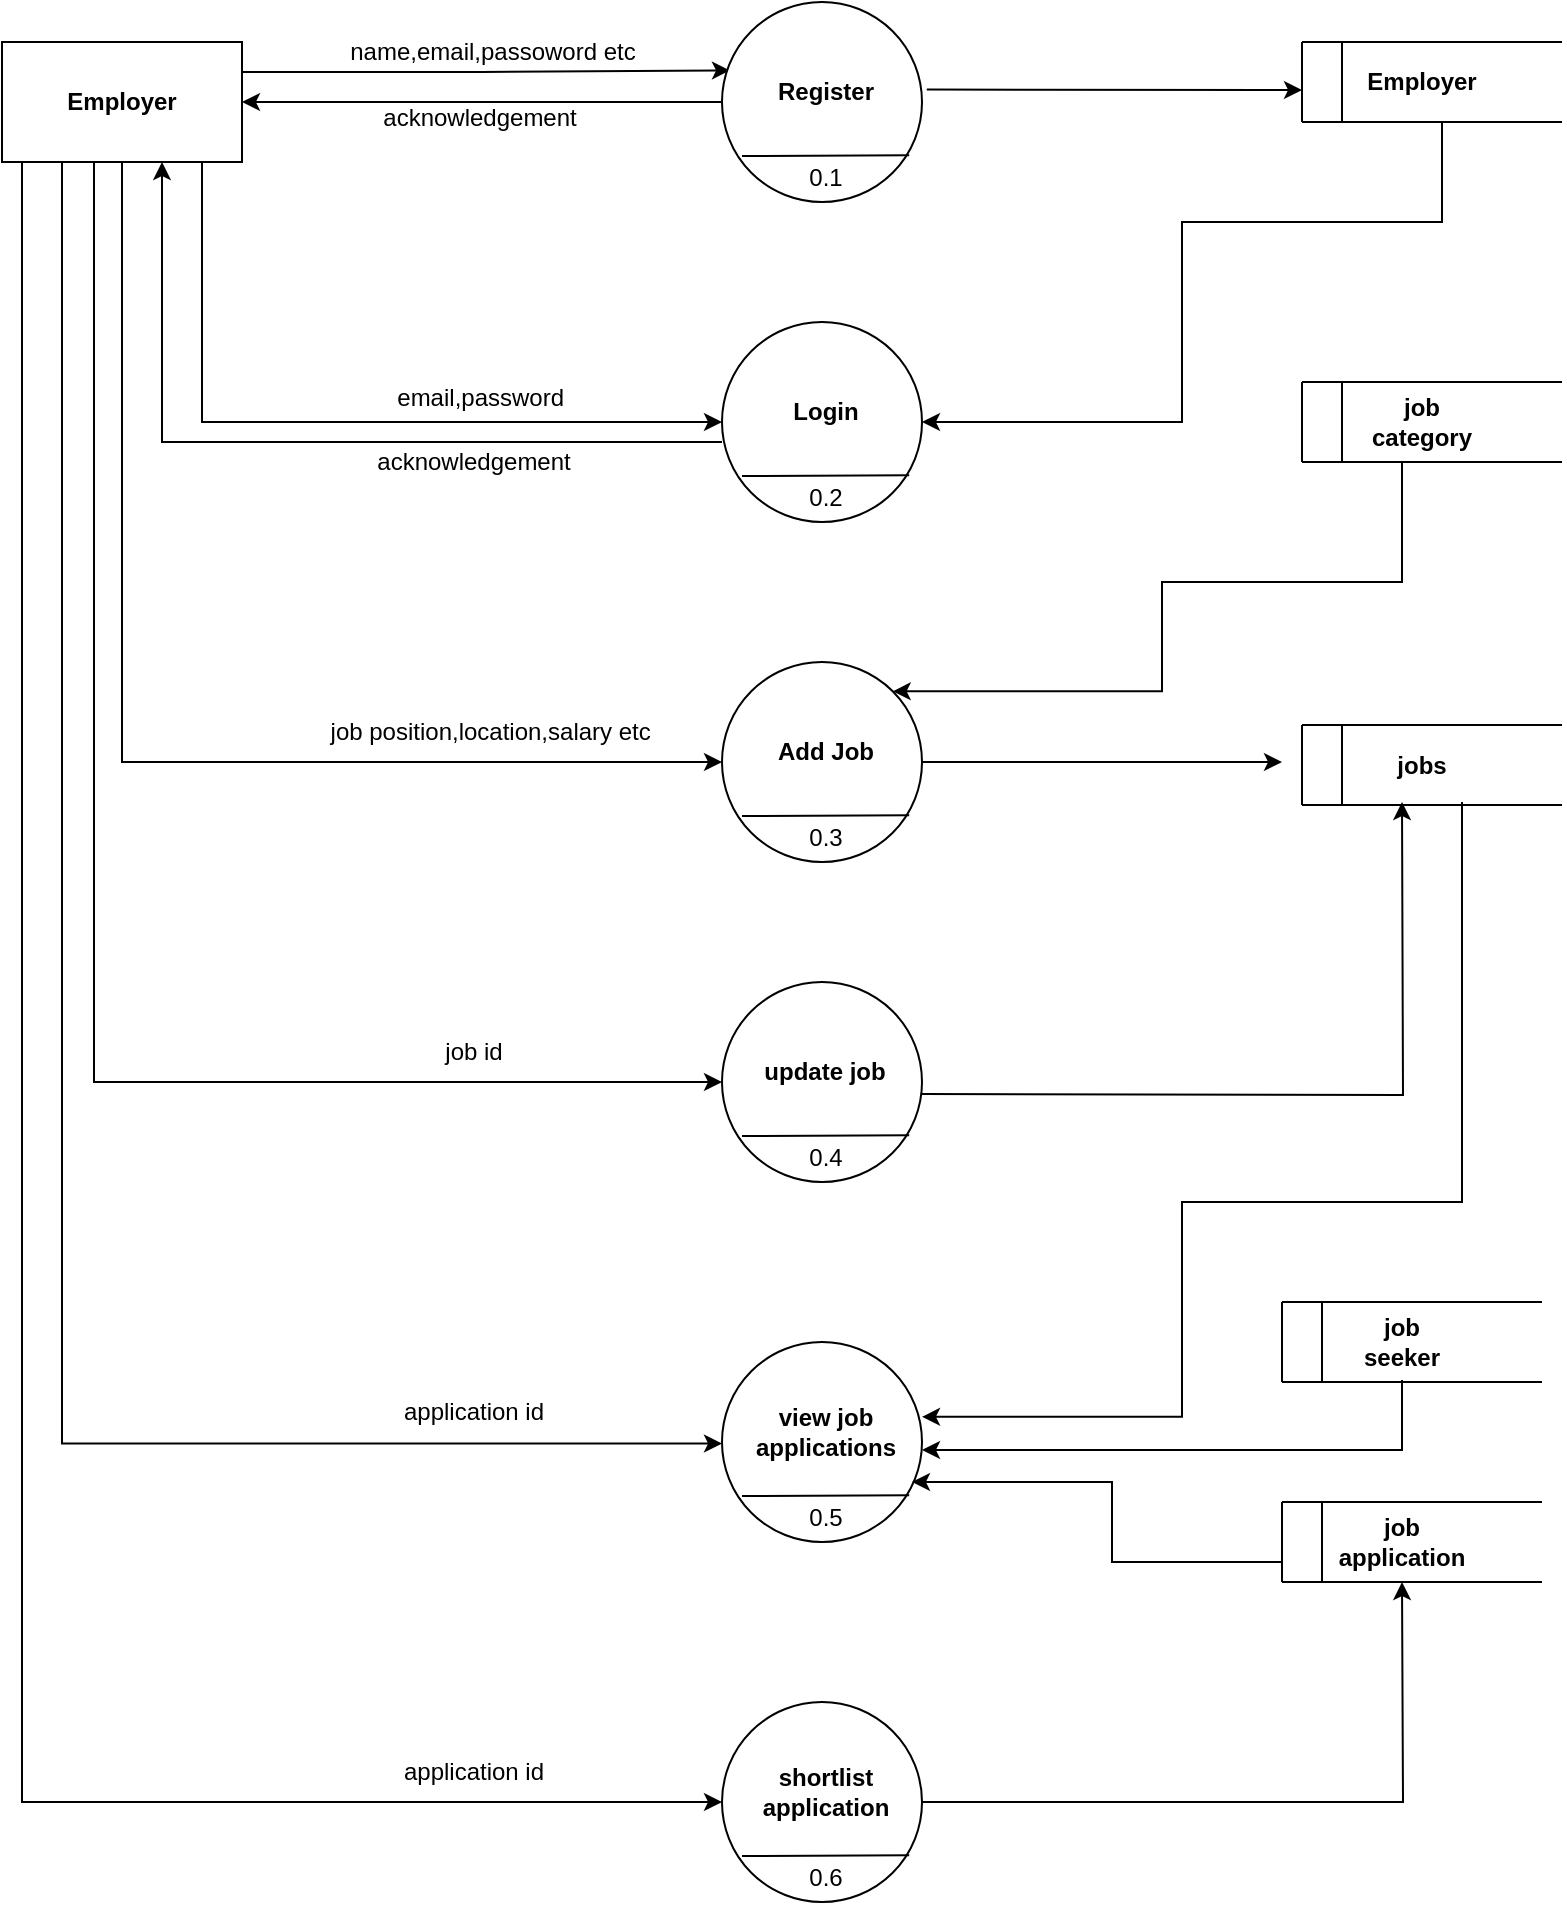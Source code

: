 <mxfile version="19.0.3" type="device"><diagram id="TOkJY3j2TRQBVx4fKm12" name="Page-1"><mxGraphModel dx="1550" dy="769" grid="1" gridSize="10" guides="1" tooltips="1" connect="1" arrows="1" fold="1" page="1" pageScale="1" pageWidth="850" pageHeight="1100" math="0" shadow="0"><root><mxCell id="0"/><mxCell id="1" parent="0"/><mxCell id="_CBgfRys0AloeU_Ydikx-16" style="edgeStyle=orthogonalEdgeStyle;rounded=0;orthogonalLoop=1;jettySize=auto;html=1;exitX=0;exitY=0.5;exitDx=0;exitDy=0;entryX=1;entryY=0.5;entryDx=0;entryDy=0;" parent="1" source="_CBgfRys0AloeU_Ydikx-1" target="_CBgfRys0AloeU_Ydikx-5" edge="1"><mxGeometry relative="1" as="geometry"/></mxCell><mxCell id="_CBgfRys0AloeU_Ydikx-14" style="edgeStyle=orthogonalEdgeStyle;rounded=0;orthogonalLoop=1;jettySize=auto;html=1;exitX=1;exitY=0.25;exitDx=0;exitDy=0;entryX=0.04;entryY=0.342;entryDx=0;entryDy=0;entryPerimeter=0;" parent="1" source="_CBgfRys0AloeU_Ydikx-5" target="_CBgfRys0AloeU_Ydikx-1" edge="1"><mxGeometry relative="1" as="geometry"/></mxCell><mxCell id="_CBgfRys0AloeU_Ydikx-34" style="edgeStyle=orthogonalEdgeStyle;rounded=0;orthogonalLoop=1;jettySize=auto;html=1;exitX=0.5;exitY=1;exitDx=0;exitDy=0;" parent="1" source="_CBgfRys0AloeU_Ydikx-5" edge="1"><mxGeometry relative="1" as="geometry"><mxPoint x="390" y="270" as="targetPoint"/><Array as="points"><mxPoint x="130" y="140"/><mxPoint x="130" y="270"/></Array></mxGeometry></mxCell><mxCell id="_CBgfRys0AloeU_Ydikx-48" style="edgeStyle=orthogonalEdgeStyle;rounded=0;orthogonalLoop=1;jettySize=auto;html=1;" parent="1" source="_CBgfRys0AloeU_Ydikx-5" edge="1"><mxGeometry relative="1" as="geometry"><mxPoint x="390" y="440" as="targetPoint"/><Array as="points"><mxPoint x="90" y="440"/></Array></mxGeometry></mxCell><mxCell id="_CBgfRys0AloeU_Ydikx-66" style="edgeStyle=orthogonalEdgeStyle;rounded=0;orthogonalLoop=1;jettySize=auto;html=1;exitX=0.5;exitY=1;exitDx=0;exitDy=0;entryX=0;entryY=0.5;entryDx=0;entryDy=0;" parent="1" edge="1" target="_CBgfRys0AloeU_Ydikx-74"><mxGeometry relative="1" as="geometry"><mxPoint x="86" y="140" as="sourcePoint"/><mxPoint x="386" y="600" as="targetPoint"/><Array as="points"><mxPoint x="76" y="140"/><mxPoint x="76" y="600"/></Array></mxGeometry></mxCell><mxCell id="_CBgfRys0AloeU_Ydikx-67" style="edgeStyle=orthogonalEdgeStyle;rounded=0;orthogonalLoop=1;jettySize=auto;html=1;exitX=0.25;exitY=1;exitDx=0;exitDy=0;" parent="1" source="_CBgfRys0AloeU_Ydikx-5" edge="1"><mxGeometry relative="1" as="geometry"><mxPoint x="390" y="960" as="targetPoint"/><Array as="points"><mxPoint x="40" y="140"/><mxPoint x="40" y="960"/></Array></mxGeometry></mxCell><mxCell id="_CBgfRys0AloeU_Ydikx-78" style="edgeStyle=orthogonalEdgeStyle;rounded=0;orthogonalLoop=1;jettySize=auto;html=1;exitX=0.25;exitY=1;exitDx=0;exitDy=0;" parent="1" source="_CBgfRys0AloeU_Ydikx-5" edge="1"><mxGeometry relative="1" as="geometry"><mxPoint x="390" y="780.8" as="targetPoint"/><Array as="points"><mxPoint x="60" y="781"/></Array></mxGeometry></mxCell><mxCell id="_CBgfRys0AloeU_Ydikx-5" value="&lt;b&gt;Employer&lt;/b&gt;" style="rounded=0;whiteSpace=wrap;html=1;" parent="1" vertex="1"><mxGeometry x="30" y="80" width="120" height="60" as="geometry"/></mxCell><mxCell id="_CBgfRys0AloeU_Ydikx-11" value="" style="group" parent="1" vertex="1" connectable="0"><mxGeometry x="680" y="80" width="130" height="40" as="geometry"/></mxCell><mxCell id="_CBgfRys0AloeU_Ydikx-6" value="" style="endArrow=none;html=1;rounded=0;" parent="_CBgfRys0AloeU_Ydikx-11" edge="1"><mxGeometry width="50" height="50" relative="1" as="geometry"><mxPoint as="sourcePoint"/><mxPoint x="130" as="targetPoint"/></mxGeometry></mxCell><mxCell id="_CBgfRys0AloeU_Ydikx-7" value="" style="endArrow=none;html=1;rounded=0;" parent="_CBgfRys0AloeU_Ydikx-11" edge="1"><mxGeometry width="50" height="50" relative="1" as="geometry"><mxPoint x="130" y="40" as="sourcePoint"/><mxPoint y="40" as="targetPoint"/></mxGeometry></mxCell><mxCell id="_CBgfRys0AloeU_Ydikx-8" value="" style="endArrow=none;html=1;rounded=0;" parent="_CBgfRys0AloeU_Ydikx-11" edge="1"><mxGeometry width="50" height="50" relative="1" as="geometry"><mxPoint y="40" as="sourcePoint"/><mxPoint as="targetPoint"/></mxGeometry></mxCell><mxCell id="_CBgfRys0AloeU_Ydikx-9" value="" style="endArrow=none;html=1;rounded=0;" parent="_CBgfRys0AloeU_Ydikx-11" edge="1"><mxGeometry width="50" height="50" relative="1" as="geometry"><mxPoint x="20" y="40" as="sourcePoint"/><mxPoint x="20" as="targetPoint"/></mxGeometry></mxCell><mxCell id="_CBgfRys0AloeU_Ydikx-10" value="&lt;b&gt;Employer&lt;/b&gt;" style="text;html=1;strokeColor=none;fillColor=none;align=center;verticalAlign=middle;whiteSpace=wrap;rounded=0;" parent="_CBgfRys0AloeU_Ydikx-11" vertex="1"><mxGeometry x="30" y="5" width="60" height="30" as="geometry"/></mxCell><mxCell id="_CBgfRys0AloeU_Ydikx-15" value="name,email,passoword etc" style="text;html=1;strokeColor=none;fillColor=none;align=center;verticalAlign=middle;whiteSpace=wrap;rounded=0;" parent="1" vertex="1"><mxGeometry x="180" y="70" width="191" height="30" as="geometry"/></mxCell><mxCell id="_CBgfRys0AloeU_Ydikx-17" value="acknowledgement" style="text;html=1;strokeColor=none;fillColor=none;align=center;verticalAlign=middle;whiteSpace=wrap;rounded=0;" parent="1" vertex="1"><mxGeometry x="236" y="103" width="66" height="30" as="geometry"/></mxCell><mxCell id="_CBgfRys0AloeU_Ydikx-21" value="" style="group" parent="1" vertex="1" connectable="0"><mxGeometry x="390" y="60" width="100" height="103" as="geometry"/></mxCell><mxCell id="_CBgfRys0AloeU_Ydikx-1" value="" style="ellipse;whiteSpace=wrap;html=1;aspect=fixed;" parent="_CBgfRys0AloeU_Ydikx-21" vertex="1"><mxGeometry width="100" height="100" as="geometry"/></mxCell><mxCell id="_CBgfRys0AloeU_Ydikx-3" value="" style="endArrow=none;html=1;rounded=0;entryX=0.936;entryY=0.766;entryDx=0;entryDy=0;entryPerimeter=0;" parent="_CBgfRys0AloeU_Ydikx-21" target="_CBgfRys0AloeU_Ydikx-1" edge="1"><mxGeometry width="50" height="50" relative="1" as="geometry"><mxPoint x="10" y="77" as="sourcePoint"/><mxPoint y="130" as="targetPoint"/></mxGeometry></mxCell><mxCell id="_CBgfRys0AloeU_Ydikx-4" value="0.1" style="text;html=1;strokeColor=none;fillColor=none;align=center;verticalAlign=middle;whiteSpace=wrap;rounded=0;" parent="_CBgfRys0AloeU_Ydikx-21" vertex="1"><mxGeometry x="22" y="73" width="60" height="30" as="geometry"/></mxCell><mxCell id="_CBgfRys0AloeU_Ydikx-19" value="&lt;b&gt;Register&lt;/b&gt;" style="text;html=1;strokeColor=none;fillColor=none;align=center;verticalAlign=middle;whiteSpace=wrap;rounded=0;" parent="_CBgfRys0AloeU_Ydikx-21" vertex="1"><mxGeometry x="22" y="30" width="60" height="30" as="geometry"/></mxCell><mxCell id="_CBgfRys0AloeU_Ydikx-18" value="" style="endArrow=classic;html=1;rounded=0;entryX=1.024;entryY=0.438;entryDx=0;entryDy=0;entryPerimeter=0;exitX=1.024;exitY=0.438;exitDx=0;exitDy=0;exitPerimeter=0;" parent="_CBgfRys0AloeU_Ydikx-21" source="_CBgfRys0AloeU_Ydikx-1" edge="1"><mxGeometry width="50" height="50" relative="1" as="geometry"><mxPoint x="240" y="240" as="sourcePoint"/><mxPoint x="290" y="44" as="targetPoint"/></mxGeometry></mxCell><mxCell id="_CBgfRys0AloeU_Ydikx-22" value="" style="group" parent="1" vertex="1" connectable="0"><mxGeometry x="390" y="220" width="100" height="103" as="geometry"/></mxCell><mxCell id="_CBgfRys0AloeU_Ydikx-23" value="" style="ellipse;whiteSpace=wrap;html=1;aspect=fixed;" parent="_CBgfRys0AloeU_Ydikx-22" vertex="1"><mxGeometry width="100" height="100" as="geometry"/></mxCell><mxCell id="_CBgfRys0AloeU_Ydikx-24" value="" style="endArrow=none;html=1;rounded=0;entryX=0.936;entryY=0.766;entryDx=0;entryDy=0;entryPerimeter=0;" parent="_CBgfRys0AloeU_Ydikx-22" target="_CBgfRys0AloeU_Ydikx-23" edge="1"><mxGeometry width="50" height="50" relative="1" as="geometry"><mxPoint x="10" y="77" as="sourcePoint"/><mxPoint y="130" as="targetPoint"/></mxGeometry></mxCell><mxCell id="_CBgfRys0AloeU_Ydikx-25" value="0.2&lt;br&gt;" style="text;html=1;strokeColor=none;fillColor=none;align=center;verticalAlign=middle;whiteSpace=wrap;rounded=0;" parent="_CBgfRys0AloeU_Ydikx-22" vertex="1"><mxGeometry x="22" y="73" width="60" height="30" as="geometry"/></mxCell><mxCell id="_CBgfRys0AloeU_Ydikx-26" value="&lt;b&gt;Login&lt;/b&gt;" style="text;html=1;strokeColor=none;fillColor=none;align=center;verticalAlign=middle;whiteSpace=wrap;rounded=0;" parent="_CBgfRys0AloeU_Ydikx-22" vertex="1"><mxGeometry x="22" y="30" width="60" height="30" as="geometry"/></mxCell><mxCell id="_CBgfRys0AloeU_Ydikx-27" value="" style="group" parent="1" vertex="1" connectable="0"><mxGeometry x="680" y="250" width="130" height="40" as="geometry"/></mxCell><mxCell id="_CBgfRys0AloeU_Ydikx-28" value="" style="endArrow=none;html=1;rounded=0;" parent="_CBgfRys0AloeU_Ydikx-27" edge="1"><mxGeometry width="50" height="50" relative="1" as="geometry"><mxPoint as="sourcePoint"/><mxPoint x="130" as="targetPoint"/></mxGeometry></mxCell><mxCell id="_CBgfRys0AloeU_Ydikx-29" value="" style="endArrow=none;html=1;rounded=0;" parent="_CBgfRys0AloeU_Ydikx-27" edge="1"><mxGeometry width="50" height="50" relative="1" as="geometry"><mxPoint x="130" y="40" as="sourcePoint"/><mxPoint y="40" as="targetPoint"/></mxGeometry></mxCell><mxCell id="_CBgfRys0AloeU_Ydikx-30" value="" style="endArrow=none;html=1;rounded=0;" parent="_CBgfRys0AloeU_Ydikx-27" edge="1"><mxGeometry width="50" height="50" relative="1" as="geometry"><mxPoint y="40" as="sourcePoint"/><mxPoint as="targetPoint"/></mxGeometry></mxCell><mxCell id="_CBgfRys0AloeU_Ydikx-31" value="" style="endArrow=none;html=1;rounded=0;" parent="_CBgfRys0AloeU_Ydikx-27" edge="1"><mxGeometry width="50" height="50" relative="1" as="geometry"><mxPoint x="20" y="40" as="sourcePoint"/><mxPoint x="20" as="targetPoint"/></mxGeometry></mxCell><mxCell id="_CBgfRys0AloeU_Ydikx-32" value="&lt;b&gt;job category&lt;/b&gt;" style="text;html=1;strokeColor=none;fillColor=none;align=center;verticalAlign=middle;whiteSpace=wrap;rounded=0;" parent="_CBgfRys0AloeU_Ydikx-27" vertex="1"><mxGeometry x="30" y="5" width="60" height="30" as="geometry"/></mxCell><mxCell id="_CBgfRys0AloeU_Ydikx-33" style="edgeStyle=orthogonalEdgeStyle;rounded=0;orthogonalLoop=1;jettySize=auto;html=1;entryX=1;entryY=0.5;entryDx=0;entryDy=0;" parent="1" target="_CBgfRys0AloeU_Ydikx-23" edge="1"><mxGeometry relative="1" as="geometry"><mxPoint x="750" y="120" as="sourcePoint"/><Array as="points"><mxPoint x="750" y="170"/><mxPoint x="620" y="170"/><mxPoint x="620" y="270"/></Array></mxGeometry></mxCell><mxCell id="_CBgfRys0AloeU_Ydikx-36" value="" style="group" parent="1" vertex="1" connectable="0"><mxGeometry x="390" y="390" width="100" height="103" as="geometry"/></mxCell><mxCell id="_CBgfRys0AloeU_Ydikx-37" value="" style="ellipse;whiteSpace=wrap;html=1;aspect=fixed;" parent="_CBgfRys0AloeU_Ydikx-36" vertex="1"><mxGeometry width="100" height="100" as="geometry"/></mxCell><mxCell id="_CBgfRys0AloeU_Ydikx-38" value="" style="endArrow=none;html=1;rounded=0;entryX=0.936;entryY=0.766;entryDx=0;entryDy=0;entryPerimeter=0;" parent="_CBgfRys0AloeU_Ydikx-36" target="_CBgfRys0AloeU_Ydikx-37" edge="1"><mxGeometry width="50" height="50" relative="1" as="geometry"><mxPoint x="10" y="77" as="sourcePoint"/><mxPoint y="130" as="targetPoint"/></mxGeometry></mxCell><mxCell id="_CBgfRys0AloeU_Ydikx-39" value="0.3&lt;br&gt;" style="text;html=1;strokeColor=none;fillColor=none;align=center;verticalAlign=middle;whiteSpace=wrap;rounded=0;" parent="_CBgfRys0AloeU_Ydikx-36" vertex="1"><mxGeometry x="22" y="73" width="60" height="30" as="geometry"/></mxCell><mxCell id="_CBgfRys0AloeU_Ydikx-40" value="&lt;b&gt;Add Job&lt;/b&gt;" style="text;html=1;strokeColor=none;fillColor=none;align=center;verticalAlign=middle;whiteSpace=wrap;rounded=0;" parent="_CBgfRys0AloeU_Ydikx-36" vertex="1"><mxGeometry x="22" y="30" width="60" height="30" as="geometry"/></mxCell><mxCell id="_CBgfRys0AloeU_Ydikx-41" value="" style="group" parent="1" vertex="1" connectable="0"><mxGeometry x="670" y="710" width="130" height="40" as="geometry"/></mxCell><mxCell id="_CBgfRys0AloeU_Ydikx-42" value="" style="endArrow=none;html=1;rounded=0;" parent="_CBgfRys0AloeU_Ydikx-41" edge="1"><mxGeometry width="50" height="50" relative="1" as="geometry"><mxPoint as="sourcePoint"/><mxPoint x="130" as="targetPoint"/></mxGeometry></mxCell><mxCell id="_CBgfRys0AloeU_Ydikx-43" value="" style="endArrow=none;html=1;rounded=0;" parent="_CBgfRys0AloeU_Ydikx-41" edge="1"><mxGeometry width="50" height="50" relative="1" as="geometry"><mxPoint x="130" y="40" as="sourcePoint"/><mxPoint y="40" as="targetPoint"/></mxGeometry></mxCell><mxCell id="_CBgfRys0AloeU_Ydikx-44" value="" style="endArrow=none;html=1;rounded=0;" parent="_CBgfRys0AloeU_Ydikx-41" edge="1"><mxGeometry width="50" height="50" relative="1" as="geometry"><mxPoint y="40" as="sourcePoint"/><mxPoint as="targetPoint"/></mxGeometry></mxCell><mxCell id="_CBgfRys0AloeU_Ydikx-45" value="" style="endArrow=none;html=1;rounded=0;" parent="_CBgfRys0AloeU_Ydikx-41" edge="1"><mxGeometry width="50" height="50" relative="1" as="geometry"><mxPoint x="20" y="40" as="sourcePoint"/><mxPoint x="20" as="targetPoint"/></mxGeometry></mxCell><mxCell id="_CBgfRys0AloeU_Ydikx-46" value="&lt;b&gt;job seeker&lt;/b&gt;" style="text;html=1;strokeColor=none;fillColor=none;align=center;verticalAlign=middle;whiteSpace=wrap;rounded=0;" parent="_CBgfRys0AloeU_Ydikx-41" vertex="1"><mxGeometry x="30" y="5" width="60" height="30" as="geometry"/></mxCell><mxCell id="_CBgfRys0AloeU_Ydikx-47" style="edgeStyle=orthogonalEdgeStyle;rounded=0;orthogonalLoop=1;jettySize=auto;html=1;" parent="1" source="_CBgfRys0AloeU_Ydikx-37" edge="1"><mxGeometry relative="1" as="geometry"><mxPoint x="670" y="440" as="targetPoint"/></mxGeometry></mxCell><mxCell id="_CBgfRys0AloeU_Ydikx-49" value="job position,location,salary etc&amp;nbsp;" style="text;html=1;strokeColor=none;fillColor=none;align=center;verticalAlign=middle;whiteSpace=wrap;rounded=0;" parent="1" vertex="1"><mxGeometry x="188.5" y="410" width="174" height="30" as="geometry"/></mxCell><mxCell id="_CBgfRys0AloeU_Ydikx-50" value="" style="group" parent="1" vertex="1" connectable="0"><mxGeometry x="390" y="730" width="100" height="103" as="geometry"/></mxCell><mxCell id="_CBgfRys0AloeU_Ydikx-51" value="" style="ellipse;whiteSpace=wrap;html=1;aspect=fixed;" parent="_CBgfRys0AloeU_Ydikx-50" vertex="1"><mxGeometry width="100" height="100" as="geometry"/></mxCell><mxCell id="_CBgfRys0AloeU_Ydikx-52" value="" style="endArrow=none;html=1;rounded=0;entryX=0.936;entryY=0.766;entryDx=0;entryDy=0;entryPerimeter=0;" parent="_CBgfRys0AloeU_Ydikx-50" target="_CBgfRys0AloeU_Ydikx-51" edge="1"><mxGeometry width="50" height="50" relative="1" as="geometry"><mxPoint x="10" y="77" as="sourcePoint"/><mxPoint y="130" as="targetPoint"/></mxGeometry></mxCell><mxCell id="_CBgfRys0AloeU_Ydikx-53" value="0.5" style="text;html=1;strokeColor=none;fillColor=none;align=center;verticalAlign=middle;whiteSpace=wrap;rounded=0;" parent="_CBgfRys0AloeU_Ydikx-50" vertex="1"><mxGeometry x="22" y="73" width="60" height="30" as="geometry"/></mxCell><mxCell id="_CBgfRys0AloeU_Ydikx-54" value="&lt;b&gt;view job applications&lt;/b&gt;" style="text;html=1;strokeColor=none;fillColor=none;align=center;verticalAlign=middle;whiteSpace=wrap;rounded=0;" parent="_CBgfRys0AloeU_Ydikx-50" vertex="1"><mxGeometry x="22" y="30" width="60" height="30" as="geometry"/></mxCell><mxCell id="_CBgfRys0AloeU_Ydikx-55" value="" style="group" parent="1" vertex="1" connectable="0"><mxGeometry x="390" y="910" width="100" height="103" as="geometry"/></mxCell><mxCell id="_CBgfRys0AloeU_Ydikx-56" value="" style="ellipse;whiteSpace=wrap;html=1;aspect=fixed;" parent="_CBgfRys0AloeU_Ydikx-55" vertex="1"><mxGeometry width="100" height="100" as="geometry"/></mxCell><mxCell id="_CBgfRys0AloeU_Ydikx-57" value="" style="endArrow=none;html=1;rounded=0;entryX=0.936;entryY=0.766;entryDx=0;entryDy=0;entryPerimeter=0;" parent="_CBgfRys0AloeU_Ydikx-55" target="_CBgfRys0AloeU_Ydikx-56" edge="1"><mxGeometry width="50" height="50" relative="1" as="geometry"><mxPoint x="10" y="77" as="sourcePoint"/><mxPoint y="130" as="targetPoint"/></mxGeometry></mxCell><mxCell id="_CBgfRys0AloeU_Ydikx-58" value="0.6&lt;br&gt;" style="text;html=1;strokeColor=none;fillColor=none;align=center;verticalAlign=middle;whiteSpace=wrap;rounded=0;" parent="_CBgfRys0AloeU_Ydikx-55" vertex="1"><mxGeometry x="22" y="73" width="60" height="30" as="geometry"/></mxCell><mxCell id="_CBgfRys0AloeU_Ydikx-59" value="&lt;b&gt;shortlist application&lt;/b&gt;" style="text;html=1;strokeColor=none;fillColor=none;align=center;verticalAlign=middle;whiteSpace=wrap;rounded=0;" parent="_CBgfRys0AloeU_Ydikx-55" vertex="1"><mxGeometry x="22" y="30" width="60" height="30" as="geometry"/></mxCell><mxCell id="_CBgfRys0AloeU_Ydikx-60" value="" style="group" parent="1" vertex="1" connectable="0"><mxGeometry x="670" y="810" width="130" height="40" as="geometry"/></mxCell><mxCell id="_CBgfRys0AloeU_Ydikx-61" value="" style="endArrow=none;html=1;rounded=0;" parent="_CBgfRys0AloeU_Ydikx-60" edge="1"><mxGeometry width="50" height="50" relative="1" as="geometry"><mxPoint as="sourcePoint"/><mxPoint x="130" as="targetPoint"/></mxGeometry></mxCell><mxCell id="_CBgfRys0AloeU_Ydikx-62" value="" style="endArrow=none;html=1;rounded=0;" parent="_CBgfRys0AloeU_Ydikx-60" edge="1"><mxGeometry width="50" height="50" relative="1" as="geometry"><mxPoint x="130" y="40" as="sourcePoint"/><mxPoint y="40" as="targetPoint"/></mxGeometry></mxCell><mxCell id="_CBgfRys0AloeU_Ydikx-63" value="" style="endArrow=none;html=1;rounded=0;" parent="_CBgfRys0AloeU_Ydikx-60" edge="1"><mxGeometry width="50" height="50" relative="1" as="geometry"><mxPoint y="40" as="sourcePoint"/><mxPoint as="targetPoint"/></mxGeometry></mxCell><mxCell id="_CBgfRys0AloeU_Ydikx-64" value="" style="endArrow=none;html=1;rounded=0;" parent="_CBgfRys0AloeU_Ydikx-60" edge="1"><mxGeometry width="50" height="50" relative="1" as="geometry"><mxPoint x="20" y="40" as="sourcePoint"/><mxPoint x="20" as="targetPoint"/></mxGeometry></mxCell><mxCell id="_CBgfRys0AloeU_Ydikx-65" value="&lt;b&gt;job application&lt;/b&gt;" style="text;html=1;strokeColor=none;fillColor=none;align=center;verticalAlign=middle;whiteSpace=wrap;rounded=0;" parent="_CBgfRys0AloeU_Ydikx-60" vertex="1"><mxGeometry x="30" y="5" width="60" height="30" as="geometry"/></mxCell><mxCell id="_CBgfRys0AloeU_Ydikx-68" value="job id" style="text;html=1;strokeColor=none;fillColor=none;align=center;verticalAlign=middle;whiteSpace=wrap;rounded=0;" parent="1" vertex="1"><mxGeometry x="218" y="570" width="96" height="30" as="geometry"/></mxCell><mxCell id="_CBgfRys0AloeU_Ydikx-73" value="" style="group" parent="1" vertex="1" connectable="0"><mxGeometry x="390" y="550" width="100" height="103" as="geometry"/></mxCell><mxCell id="_CBgfRys0AloeU_Ydikx-74" value="" style="ellipse;whiteSpace=wrap;html=1;aspect=fixed;" parent="_CBgfRys0AloeU_Ydikx-73" vertex="1"><mxGeometry width="100" height="100" as="geometry"/></mxCell><mxCell id="_CBgfRys0AloeU_Ydikx-75" value="" style="endArrow=none;html=1;rounded=0;entryX=0.936;entryY=0.766;entryDx=0;entryDy=0;entryPerimeter=0;" parent="_CBgfRys0AloeU_Ydikx-73" target="_CBgfRys0AloeU_Ydikx-74" edge="1"><mxGeometry width="50" height="50" relative="1" as="geometry"><mxPoint x="10" y="77" as="sourcePoint"/><mxPoint y="130" as="targetPoint"/></mxGeometry></mxCell><mxCell id="_CBgfRys0AloeU_Ydikx-76" value="0.4&lt;br&gt;" style="text;html=1;strokeColor=none;fillColor=none;align=center;verticalAlign=middle;whiteSpace=wrap;rounded=0;" parent="_CBgfRys0AloeU_Ydikx-73" vertex="1"><mxGeometry x="22" y="73" width="60" height="30" as="geometry"/></mxCell><mxCell id="_CBgfRys0AloeU_Ydikx-77" value="&lt;b&gt;update job&lt;/b&gt;" style="text;html=1;strokeColor=none;fillColor=none;align=center;verticalAlign=middle;whiteSpace=wrap;rounded=0;" parent="_CBgfRys0AloeU_Ydikx-73" vertex="1"><mxGeometry x="20" y="30" width="63" height="30" as="geometry"/></mxCell><mxCell id="_CBgfRys0AloeU_Ydikx-79" style="edgeStyle=orthogonalEdgeStyle;rounded=0;orthogonalLoop=1;jettySize=auto;html=1;exitX=1;exitY=0.5;exitDx=0;exitDy=0;" parent="1" source="_CBgfRys0AloeU_Ydikx-56" edge="1"><mxGeometry relative="1" as="geometry"><mxPoint x="730" y="850" as="targetPoint"/></mxGeometry></mxCell><mxCell id="_CBgfRys0AloeU_Ydikx-81" style="edgeStyle=orthogonalEdgeStyle;rounded=0;orthogonalLoop=1;jettySize=auto;html=1;" parent="1" edge="1"><mxGeometry relative="1" as="geometry"><mxPoint x="485" y="800" as="targetPoint"/><mxPoint x="670" y="840" as="sourcePoint"/><Array as="points"><mxPoint x="585" y="840"/><mxPoint x="585" y="800"/></Array></mxGeometry></mxCell><mxCell id="_CBgfRys0AloeU_Ydikx-82" value="email,password&amp;nbsp;" style="text;html=1;strokeColor=none;fillColor=none;align=center;verticalAlign=middle;whiteSpace=wrap;rounded=0;" parent="1" vertex="1"><mxGeometry x="204.5" y="243" width="132" height="30" as="geometry"/></mxCell><mxCell id="_CBgfRys0AloeU_Ydikx-83" value="acknowledgement" style="text;html=1;strokeColor=none;fillColor=none;align=center;verticalAlign=middle;whiteSpace=wrap;rounded=0;" parent="1" vertex="1"><mxGeometry x="233" y="275" width="66" height="30" as="geometry"/></mxCell><mxCell id="_CBgfRys0AloeU_Ydikx-84" style="edgeStyle=orthogonalEdgeStyle;rounded=0;orthogonalLoop=1;jettySize=auto;html=1;" parent="1" edge="1"><mxGeometry relative="1" as="geometry"><mxPoint x="110" y="140" as="targetPoint"/><mxPoint x="390" y="280" as="sourcePoint"/><Array as="points"><mxPoint x="110" y="280"/></Array></mxGeometry></mxCell><mxCell id="z5NxAWvf24ySx-73J2xH-1" style="edgeStyle=orthogonalEdgeStyle;rounded=0;orthogonalLoop=1;jettySize=auto;html=1;exitX=1;exitY=0;exitDx=0;exitDy=0;entryX=1;entryY=0;entryDx=0;entryDy=0;" edge="1" parent="1" target="_CBgfRys0AloeU_Ydikx-37"><mxGeometry relative="1" as="geometry"><mxPoint x="730" y="290" as="sourcePoint"/><Array as="points"><mxPoint x="730" y="350"/><mxPoint x="610" y="350"/><mxPoint x="610" y="405"/></Array></mxGeometry></mxCell><mxCell id="z5NxAWvf24ySx-73J2xH-2" style="edgeStyle=orthogonalEdgeStyle;rounded=0;orthogonalLoop=1;jettySize=auto;html=1;" edge="1" parent="1"><mxGeometry relative="1" as="geometry"><mxPoint x="730" y="460" as="targetPoint"/><mxPoint x="490" y="606" as="sourcePoint"/></mxGeometry></mxCell><mxCell id="z5NxAWvf24ySx-73J2xH-4" value="application id" style="text;html=1;strokeColor=none;fillColor=none;align=center;verticalAlign=middle;whiteSpace=wrap;rounded=0;" vertex="1" parent="1"><mxGeometry x="218" y="750" width="96" height="30" as="geometry"/></mxCell><mxCell id="z5NxAWvf24ySx-73J2xH-5" value="application id" style="text;html=1;strokeColor=none;fillColor=none;align=center;verticalAlign=middle;whiteSpace=wrap;rounded=0;" vertex="1" parent="1"><mxGeometry x="218" y="930" width="96" height="30" as="geometry"/></mxCell><mxCell id="z5NxAWvf24ySx-73J2xH-6" value="" style="group" vertex="1" connectable="0" parent="1"><mxGeometry x="680" y="421.5" width="130" height="40" as="geometry"/></mxCell><mxCell id="z5NxAWvf24ySx-73J2xH-7" value="" style="endArrow=none;html=1;rounded=0;" edge="1" parent="z5NxAWvf24ySx-73J2xH-6"><mxGeometry width="50" height="50" relative="1" as="geometry"><mxPoint as="sourcePoint"/><mxPoint x="130" as="targetPoint"/></mxGeometry></mxCell><mxCell id="z5NxAWvf24ySx-73J2xH-8" value="" style="endArrow=none;html=1;rounded=0;" edge="1" parent="z5NxAWvf24ySx-73J2xH-6"><mxGeometry width="50" height="50" relative="1" as="geometry"><mxPoint x="130" y="40" as="sourcePoint"/><mxPoint y="40" as="targetPoint"/></mxGeometry></mxCell><mxCell id="z5NxAWvf24ySx-73J2xH-9" value="" style="endArrow=none;html=1;rounded=0;" edge="1" parent="z5NxAWvf24ySx-73J2xH-6"><mxGeometry width="50" height="50" relative="1" as="geometry"><mxPoint y="40" as="sourcePoint"/><mxPoint as="targetPoint"/></mxGeometry></mxCell><mxCell id="z5NxAWvf24ySx-73J2xH-10" value="" style="endArrow=none;html=1;rounded=0;" edge="1" parent="z5NxAWvf24ySx-73J2xH-6"><mxGeometry width="50" height="50" relative="1" as="geometry"><mxPoint x="20" y="40" as="sourcePoint"/><mxPoint x="20" as="targetPoint"/></mxGeometry></mxCell><mxCell id="z5NxAWvf24ySx-73J2xH-11" value="&lt;b&gt;jobs&lt;/b&gt;" style="text;html=1;strokeColor=none;fillColor=none;align=center;verticalAlign=middle;whiteSpace=wrap;rounded=0;" vertex="1" parent="z5NxAWvf24ySx-73J2xH-6"><mxGeometry x="30" y="5" width="60" height="30" as="geometry"/></mxCell><mxCell id="z5NxAWvf24ySx-73J2xH-12" style="edgeStyle=orthogonalEdgeStyle;rounded=0;orthogonalLoop=1;jettySize=auto;html=1;exitX=0.5;exitY=1;exitDx=0;exitDy=0;" edge="1" parent="1"><mxGeometry relative="1" as="geometry"><mxPoint x="490" y="784" as="targetPoint"/><mxPoint x="730" y="749" as="sourcePoint"/><Array as="points"><mxPoint x="730" y="784"/></Array></mxGeometry></mxCell><mxCell id="z5NxAWvf24ySx-73J2xH-13" style="edgeStyle=orthogonalEdgeStyle;rounded=0;orthogonalLoop=1;jettySize=auto;html=1;entryX=1;entryY=0.374;entryDx=0;entryDy=0;entryPerimeter=0;" edge="1" parent="1" target="_CBgfRys0AloeU_Ydikx-51"><mxGeometry relative="1" as="geometry"><mxPoint x="760" y="460" as="sourcePoint"/><Array as="points"><mxPoint x="760" y="660"/><mxPoint x="620" y="660"/><mxPoint x="620" y="767"/></Array></mxGeometry></mxCell></root></mxGraphModel></diagram></mxfile>